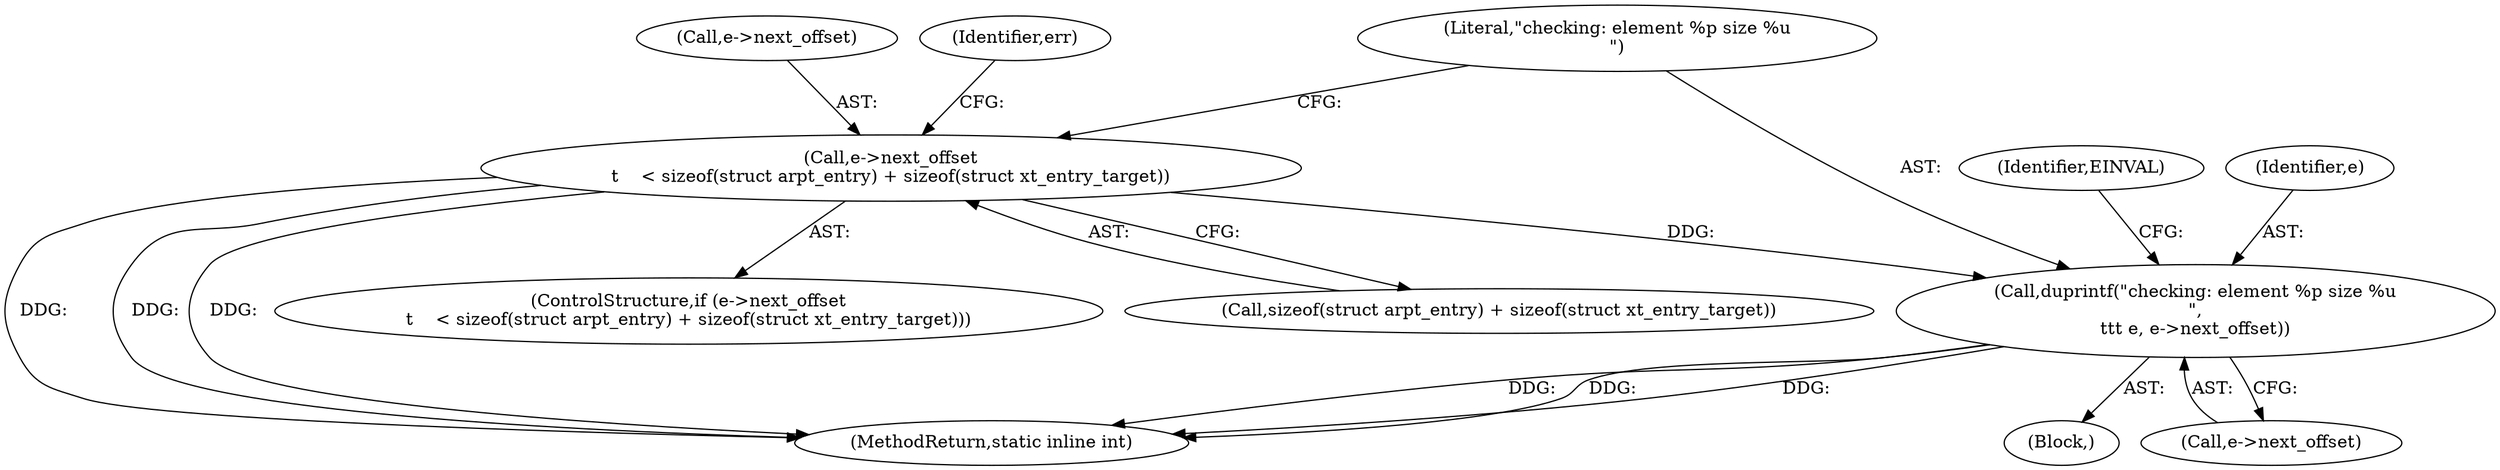 digraph "0_linux_6e94e0cfb0887e4013b3b930fa6ab1fe6bb6ba91_0@API" {
"1000121" [label="(Call,e->next_offset\n\t    < sizeof(struct arpt_entry) + sizeof(struct xt_entry_target))"];
"1000131" [label="(Call,duprintf(\"checking: element %p size %u\n\",\n\t\t\t e, e->next_offset))"];
"1000121" [label="(Call,e->next_offset\n\t    < sizeof(struct arpt_entry) + sizeof(struct xt_entry_target))"];
"1000141" [label="(Identifier,err)"];
"1000120" [label="(ControlStructure,if (e->next_offset\n\t    < sizeof(struct arpt_entry) + sizeof(struct xt_entry_target)))"];
"1000139" [label="(Identifier,EINVAL)"];
"1000130" [label="(Block,)"];
"1000125" [label="(Call,sizeof(struct arpt_entry) + sizeof(struct xt_entry_target))"];
"1000131" [label="(Call,duprintf(\"checking: element %p size %u\n\",\n\t\t\t e, e->next_offset))"];
"1000122" [label="(Call,e->next_offset)"];
"1000134" [label="(Call,e->next_offset)"];
"1000133" [label="(Identifier,e)"];
"1000223" [label="(MethodReturn,static inline int)"];
"1000132" [label="(Literal,\"checking: element %p size %u\n\")"];
"1000121" -> "1000120"  [label="AST: "];
"1000121" -> "1000125"  [label="CFG: "];
"1000122" -> "1000121"  [label="AST: "];
"1000125" -> "1000121"  [label="AST: "];
"1000132" -> "1000121"  [label="CFG: "];
"1000141" -> "1000121"  [label="CFG: "];
"1000121" -> "1000223"  [label="DDG: "];
"1000121" -> "1000223"  [label="DDG: "];
"1000121" -> "1000223"  [label="DDG: "];
"1000121" -> "1000131"  [label="DDG: "];
"1000131" -> "1000130"  [label="AST: "];
"1000131" -> "1000134"  [label="CFG: "];
"1000132" -> "1000131"  [label="AST: "];
"1000133" -> "1000131"  [label="AST: "];
"1000134" -> "1000131"  [label="AST: "];
"1000139" -> "1000131"  [label="CFG: "];
"1000131" -> "1000223"  [label="DDG: "];
"1000131" -> "1000223"  [label="DDG: "];
"1000131" -> "1000223"  [label="DDG: "];
}
